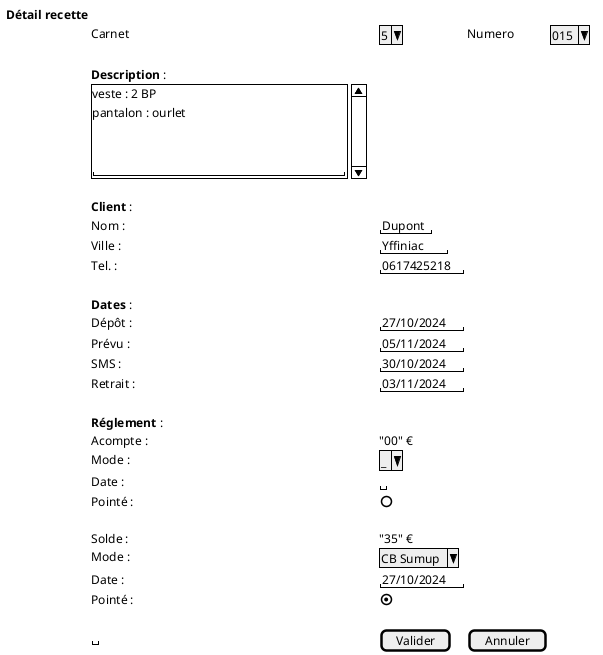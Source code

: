 @startsalt detail_recette

{
**Détail recette** | .
. |
    {
        Carnet | ^5^ | Numero | ^015^
        .
        **Description** :
            {SI
                veste : 2 BP
                pantalon : ourlet
                .
                .
                "                               " 
            }
        .
        **Client** :
        Nom :   | "Dupont"
        Ville : | "Yffiniac"
        Tel. :  | "0617425218"
        .
        **Dates** :
        Dépôt :     | "27/10/2024"
        Prévu :     | "05/11/2024"
        SMS :       | "30/10/2024"
        Retrait :   | "03/11/2024"
        .
        **Réglement** :
        Acompte : | "00" €
        Mode :    | ^_^
        Date :    | ""
        Pointé :  | ()
        .
        Solde :    | "35" €
        Mode :    | ^CB Sumup^
        Date :    | "27/10/2024"
        Pointé : | (X)
        .
        "" | [ Valider] | [ Annuler ]
    }
}

@endsalt